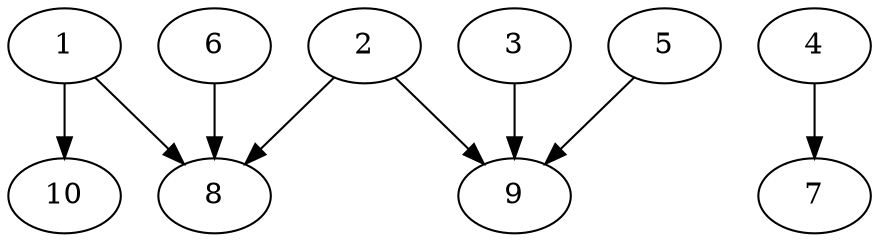 // DAG automatically generated by daggen at Thu Oct  3 13:58:04 2019
// ./daggen --dot -n 10 --ccr 0.5 --fat 0.9 --regular 0.9 --density 0.5 --mindata 5242880 --maxdata 52428800 
digraph G {
  1 [size="104312832", alpha="0.02", expect_size="52156416"] 
  1 -> 8 [size ="52156416"]
  1 -> 10 [size ="52156416"]
  2 [size="34048000", alpha="0.15", expect_size="17024000"] 
  2 -> 8 [size ="17024000"]
  2 -> 9 [size ="17024000"]
  3 [size="59547648", alpha="0.11", expect_size="29773824"] 
  3 -> 9 [size ="29773824"]
  4 [size="50100224", alpha="0.17", expect_size="25050112"] 
  4 -> 7 [size ="25050112"]
  5 [size="62564352", alpha="0.19", expect_size="31282176"] 
  5 -> 9 [size ="31282176"]
  6 [size="86638592", alpha="0.01", expect_size="43319296"] 
  6 -> 8 [size ="43319296"]
  7 [size="66893824", alpha="0.10", expect_size="33446912"] 
  8 [size="79697920", alpha="0.09", expect_size="39848960"] 
  9 [size="88739840", alpha="0.05", expect_size="44369920"] 
  10 [size="83458048", alpha="0.06", expect_size="41729024"] 
}
